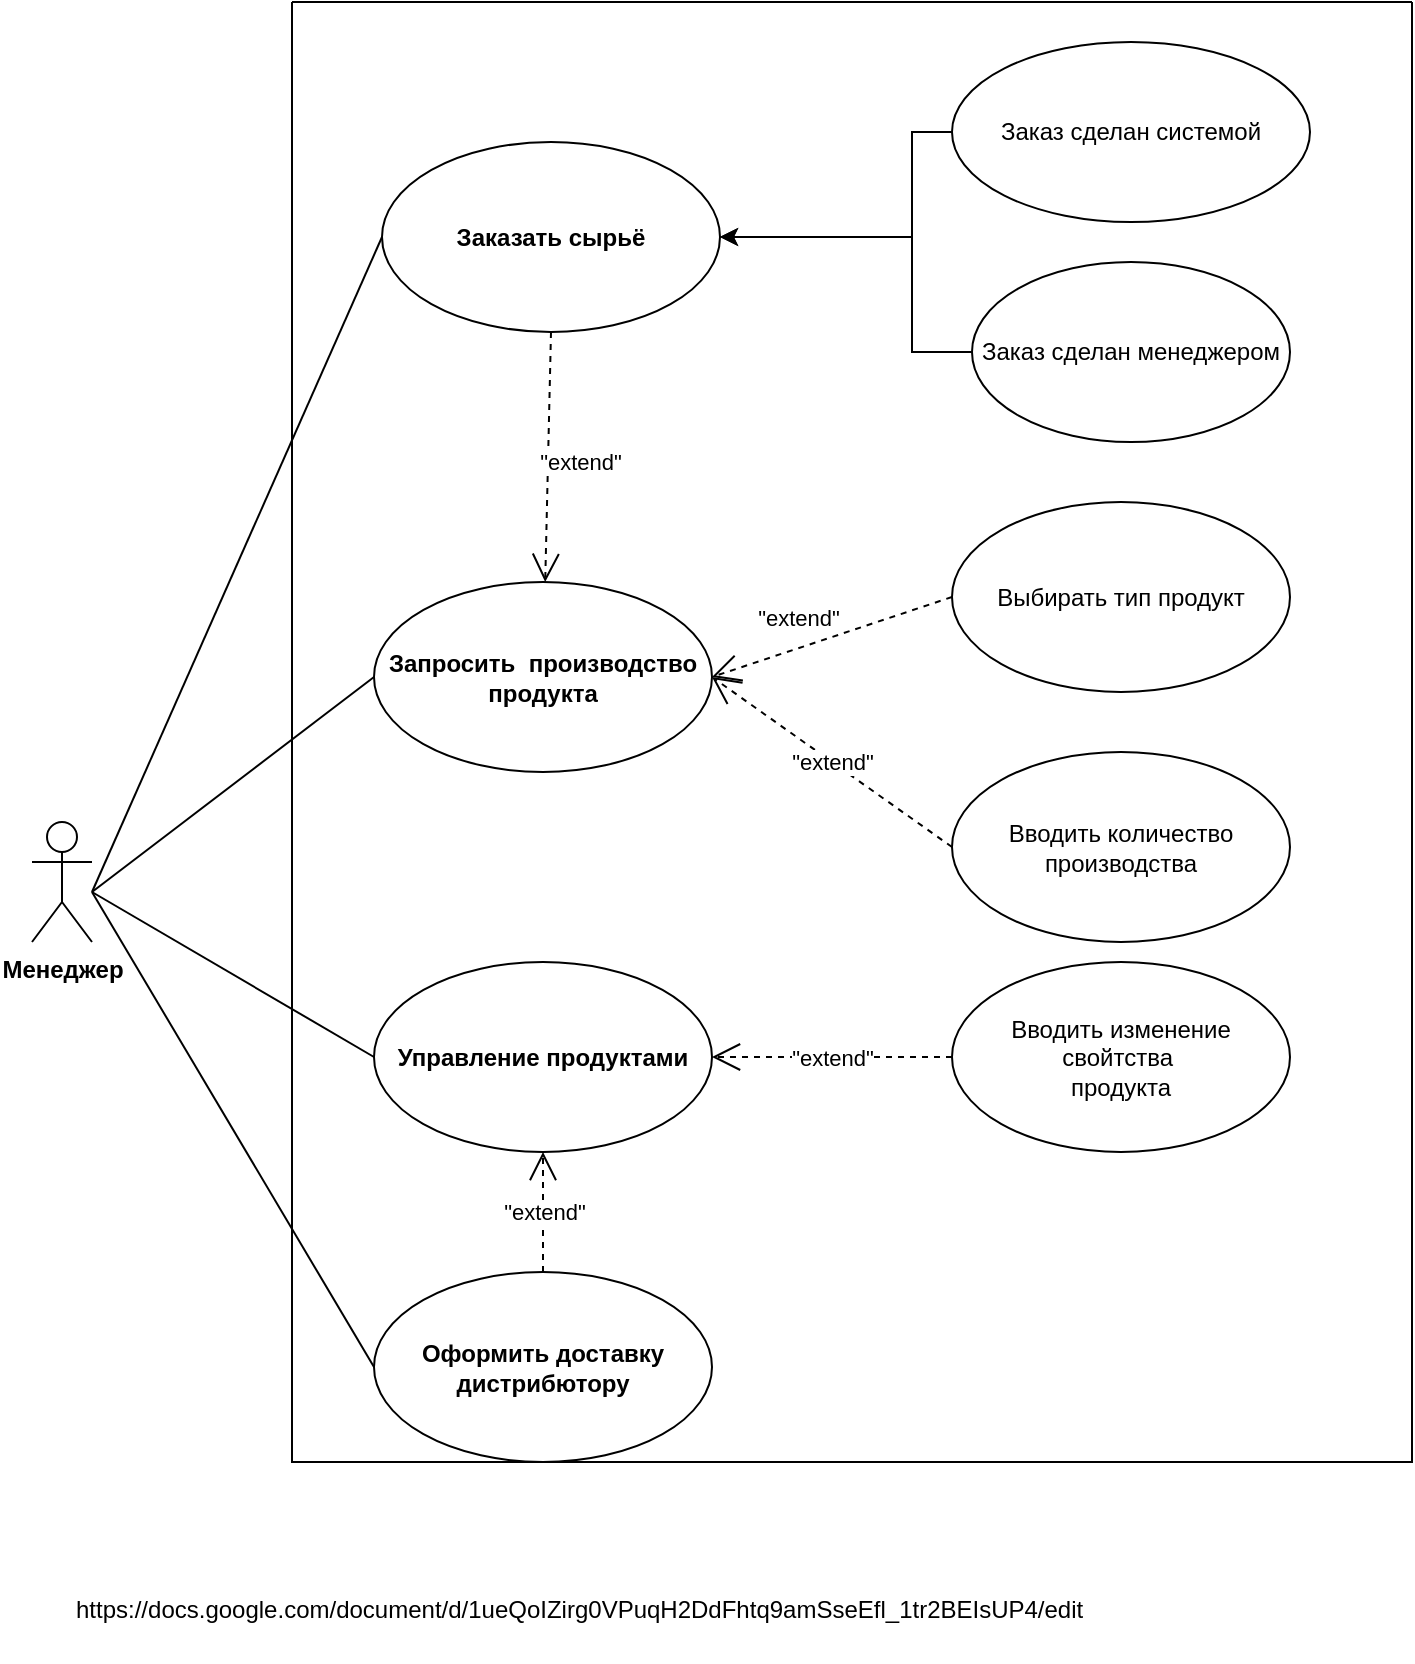 <mxfile version="22.0.0" type="device" pages="2">
  <diagram name="Page-1" id="51vcLLGkj3TvmhFwp4N6">
    <mxGraphModel dx="1501" dy="713" grid="1" gridSize="10" guides="1" tooltips="1" connect="1" arrows="1" fold="1" page="1" pageScale="1" pageWidth="850" pageHeight="1100" math="0" shadow="0">
      <root>
        <mxCell id="0" />
        <mxCell id="1" parent="0" />
        <mxCell id="6SahIN6AwEiKWJJaRVGE-1" value="Менеджер" style="shape=umlActor;verticalLabelPosition=bottom;verticalAlign=top;html=1;fontStyle=1" vertex="1" parent="1">
          <mxGeometry x="120" y="580" width="30" height="60" as="geometry" />
        </mxCell>
        <mxCell id="6SahIN6AwEiKWJJaRVGE-12" value="" style="endArrow=none;html=1;rounded=0;exitX=0.5;exitY=0.5;exitDx=0;exitDy=0;exitPerimeter=0;entryX=0;entryY=0.5;entryDx=0;entryDy=0;" edge="1" parent="1" target="6SahIN6AwEiKWJJaRVGE-5">
          <mxGeometry width="50" height="50" relative="1" as="geometry">
            <mxPoint x="150" y="615" as="sourcePoint" />
            <mxPoint x="315" y="492.5" as="targetPoint" />
          </mxGeometry>
        </mxCell>
        <mxCell id="0QLN2xNFQZ-OHUZJd2em-3" value="" style="endArrow=none;html=1;rounded=0;exitX=0.5;exitY=0.5;exitDx=0;exitDy=0;exitPerimeter=0;entryX=0;entryY=0.5;entryDx=0;entryDy=0;" edge="1" parent="1" target="0QLN2xNFQZ-OHUZJd2em-1">
          <mxGeometry width="50" height="50" relative="1" as="geometry">
            <mxPoint x="150" y="615" as="sourcePoint" />
            <mxPoint x="565" y="572.5" as="targetPoint" />
          </mxGeometry>
        </mxCell>
        <mxCell id="0QLN2xNFQZ-OHUZJd2em-7" value="" style="endArrow=none;html=1;rounded=0;exitX=0.5;exitY=0.5;exitDx=0;exitDy=0;exitPerimeter=0;entryX=0;entryY=0.5;entryDx=0;entryDy=0;" edge="1" parent="1" target="0QLN2xNFQZ-OHUZJd2em-6">
          <mxGeometry width="50" height="50" relative="1" as="geometry">
            <mxPoint x="150" y="615" as="sourcePoint" />
            <mxPoint x="355" y="702.5" as="targetPoint" />
          </mxGeometry>
        </mxCell>
        <mxCell id="0QLN2xNFQZ-OHUZJd2em-9" value="" style="swimlane;startSize=0;" vertex="1" parent="1">
          <mxGeometry x="250" y="170" width="560" height="730" as="geometry">
            <mxRectangle x="180" y="20" width="50" height="40" as="alternateBounds" />
          </mxGeometry>
        </mxCell>
        <mxCell id="6SahIN6AwEiKWJJaRVGE-6" value="Выбирать тип продукт" style="ellipse;whiteSpace=wrap;html=1;" vertex="1" parent="0QLN2xNFQZ-OHUZJd2em-9">
          <mxGeometry x="330" y="250" width="169" height="95" as="geometry" />
        </mxCell>
        <mxCell id="6SahIN6AwEiKWJJaRVGE-7" value="Вводить количество&lt;br&gt;производства" style="ellipse;whiteSpace=wrap;html=1;" vertex="1" parent="0QLN2xNFQZ-OHUZJd2em-9">
          <mxGeometry x="330" y="375" width="169" height="95" as="geometry" />
        </mxCell>
        <mxCell id="0QLN2xNFQZ-OHUZJd2em-4" value="Вводить изменение свойтства&amp;nbsp;&lt;br&gt;продукта" style="ellipse;whiteSpace=wrap;html=1;" vertex="1" parent="0QLN2xNFQZ-OHUZJd2em-9">
          <mxGeometry x="330" y="480" width="169" height="95" as="geometry" />
        </mxCell>
        <mxCell id="0QLN2xNFQZ-OHUZJd2em-32" style="edgeStyle=orthogonalEdgeStyle;rounded=0;orthogonalLoop=1;jettySize=auto;html=1;entryX=1;entryY=0.5;entryDx=0;entryDy=0;" edge="1" parent="0QLN2xNFQZ-OHUZJd2em-9" source="0QLN2xNFQZ-OHUZJd2em-16" target="6SahIN6AwEiKWJJaRVGE-17">
          <mxGeometry relative="1" as="geometry">
            <Array as="points">
              <mxPoint x="310" y="65" />
              <mxPoint x="310" y="117" />
            </Array>
          </mxGeometry>
        </mxCell>
        <mxCell id="0QLN2xNFQZ-OHUZJd2em-16" value="Заказ сделан системой" style="ellipse;whiteSpace=wrap;html=1;" vertex="1" parent="0QLN2xNFQZ-OHUZJd2em-9">
          <mxGeometry x="330" y="20" width="179" height="90" as="geometry" />
        </mxCell>
        <mxCell id="6SahIN6AwEiKWJJaRVGE-17" value="&lt;b&gt;Заказать сырьё&lt;/b&gt;" style="ellipse;whiteSpace=wrap;html=1;" vertex="1" parent="0QLN2xNFQZ-OHUZJd2em-9">
          <mxGeometry x="45" y="70" width="169" height="95" as="geometry" />
        </mxCell>
        <mxCell id="6SahIN6AwEiKWJJaRVGE-5" value="&lt;b&gt;Запросить&amp;nbsp; производство продукта&lt;/b&gt;" style="ellipse;whiteSpace=wrap;html=1;" vertex="1" parent="0QLN2xNFQZ-OHUZJd2em-9">
          <mxGeometry x="41" y="290" width="169" height="95" as="geometry" />
        </mxCell>
        <mxCell id="6SahIN6AwEiKWJJaRVGE-14" value="&quot;extend&quot;" style="endArrow=open;endSize=12;dashed=1;html=1;rounded=0;entryX=1;entryY=0.5;entryDx=0;entryDy=0;exitX=0;exitY=0.5;exitDx=0;exitDy=0;" edge="1" parent="0QLN2xNFQZ-OHUZJd2em-9" source="6SahIN6AwEiKWJJaRVGE-7" target="6SahIN6AwEiKWJJaRVGE-5">
          <mxGeometry width="160" relative="1" as="geometry">
            <mxPoint x="305" y="127.5" as="sourcePoint" />
            <mxPoint x="199" y="188.5" as="targetPoint" />
          </mxGeometry>
        </mxCell>
        <mxCell id="6SahIN6AwEiKWJJaRVGE-15" value="&quot;extend&quot;" style="endArrow=open;endSize=12;dashed=1;html=1;rounded=0;exitX=0.5;exitY=1;exitDx=0;exitDy=0;" edge="1" parent="0QLN2xNFQZ-OHUZJd2em-9" source="6SahIN6AwEiKWJJaRVGE-17" target="6SahIN6AwEiKWJJaRVGE-5">
          <mxGeometry x="0.035" y="16" width="160" relative="1" as="geometry">
            <mxPoint x="315" y="137.5" as="sourcePoint" />
            <mxPoint x="209" y="198.5" as="targetPoint" />
            <mxPoint as="offset" />
          </mxGeometry>
        </mxCell>
        <mxCell id="6SahIN6AwEiKWJJaRVGE-13" value="&quot;extend&quot;" style="endArrow=open;endSize=12;dashed=1;html=1;rounded=0;exitX=0;exitY=0.5;exitDx=0;exitDy=0;entryX=1;entryY=0.5;entryDx=0;entryDy=0;" edge="1" parent="0QLN2xNFQZ-OHUZJd2em-9" source="6SahIN6AwEiKWJJaRVGE-6" target="6SahIN6AwEiKWJJaRVGE-5">
          <mxGeometry x="0.206" y="-14" width="160" relative="1" as="geometry">
            <mxPoint x="155" y="232.5" as="sourcePoint" />
            <mxPoint x="175" y="221.5" as="targetPoint" />
            <mxPoint as="offset" />
          </mxGeometry>
        </mxCell>
        <mxCell id="0QLN2xNFQZ-OHUZJd2em-1" value="&lt;b&gt;Управление продуктами&lt;/b&gt;" style="ellipse;whiteSpace=wrap;html=1;" vertex="1" parent="0QLN2xNFQZ-OHUZJd2em-9">
          <mxGeometry x="41" y="480" width="169" height="95" as="geometry" />
        </mxCell>
        <mxCell id="0QLN2xNFQZ-OHUZJd2em-5" value="&quot;extend&quot;" style="endArrow=open;endSize=12;dashed=1;html=1;rounded=0;entryX=1;entryY=0.5;entryDx=0;entryDy=0;exitX=0;exitY=0.5;exitDx=0;exitDy=0;" edge="1" parent="0QLN2xNFQZ-OHUZJd2em-9" source="0QLN2xNFQZ-OHUZJd2em-4" target="0QLN2xNFQZ-OHUZJd2em-1">
          <mxGeometry width="160" relative="1" as="geometry">
            <mxPoint x="315" y="270.5" as="sourcePoint" />
            <mxPoint x="224" y="270.5" as="targetPoint" />
          </mxGeometry>
        </mxCell>
        <mxCell id="0QLN2xNFQZ-OHUZJd2em-6" value="&lt;b&gt;Оформить доставку&lt;br&gt;дистрибютору&lt;/b&gt;" style="ellipse;whiteSpace=wrap;html=1;" vertex="1" parent="0QLN2xNFQZ-OHUZJd2em-9">
          <mxGeometry x="41" y="635" width="169" height="95" as="geometry" />
        </mxCell>
        <mxCell id="0QLN2xNFQZ-OHUZJd2em-8" value="&quot;extend&quot;" style="endArrow=open;endSize=12;dashed=1;html=1;rounded=0;entryX=0.5;entryY=1;entryDx=0;entryDy=0;exitX=0.5;exitY=0;exitDx=0;exitDy=0;" edge="1" parent="0QLN2xNFQZ-OHUZJd2em-9" source="0QLN2xNFQZ-OHUZJd2em-6" target="0QLN2xNFQZ-OHUZJd2em-1">
          <mxGeometry width="160" relative="1" as="geometry">
            <mxPoint x="305" y="422.5" as="sourcePoint" />
            <mxPoint x="224" y="422.5" as="targetPoint" />
          </mxGeometry>
        </mxCell>
        <mxCell id="0QLN2xNFQZ-OHUZJd2em-31" style="edgeStyle=orthogonalEdgeStyle;rounded=0;orthogonalLoop=1;jettySize=auto;html=1;entryX=1;entryY=0.5;entryDx=0;entryDy=0;" edge="1" parent="0QLN2xNFQZ-OHUZJd2em-9" source="0QLN2xNFQZ-OHUZJd2em-20" target="6SahIN6AwEiKWJJaRVGE-17">
          <mxGeometry relative="1" as="geometry">
            <Array as="points">
              <mxPoint x="310" y="175" />
              <mxPoint x="310" y="117" />
            </Array>
          </mxGeometry>
        </mxCell>
        <mxCell id="0QLN2xNFQZ-OHUZJd2em-20" value="Заказ сделан менеджером" style="ellipse;whiteSpace=wrap;html=1;" vertex="1" parent="0QLN2xNFQZ-OHUZJd2em-9">
          <mxGeometry x="340" y="130" width="159" height="90" as="geometry" />
        </mxCell>
        <mxCell id="0QLN2xNFQZ-OHUZJd2em-11" value="" style="endArrow=none;html=1;rounded=0;entryX=0;entryY=0.5;entryDx=0;entryDy=0;exitX=0.5;exitY=0.5;exitDx=0;exitDy=0;exitPerimeter=0;" edge="1" parent="1" target="6SahIN6AwEiKWJJaRVGE-17">
          <mxGeometry width="50" height="50" relative="1" as="geometry">
            <mxPoint x="150" y="615" as="sourcePoint" />
            <mxPoint x="355" y="550.5" as="targetPoint" />
          </mxGeometry>
        </mxCell>
        <UserObject label="https://docs.google.com/document/d/1ueQoIZirg0VPuqH2DdFhtq9amSseEfl_1tr2BEIsUP4/edit" link="https://docs.google.com/document/d/1ueQoIZirg0VPuqH2DdFhtq9amSseEfl_1tr2BEIsUP4/edit" id="0QLN2xNFQZ-OHUZJd2em-33">
          <mxCell style="text;whiteSpace=wrap;" vertex="1" parent="1">
            <mxGeometry x="140" y="960" width="560" height="40" as="geometry" />
          </mxCell>
        </UserObject>
      </root>
    </mxGraphModel>
  </diagram>
  <diagram id="CbOyvHo9jyXQnSb7Mpkq" name="Page-2">
    <mxGraphModel dx="1276" dy="606" grid="1" gridSize="10" guides="1" tooltips="1" connect="1" arrows="1" fold="1" page="1" pageScale="1" pageWidth="850" pageHeight="1100" math="0" shadow="0">
      <root>
        <mxCell id="0" />
        <mxCell id="1" parent="0" />
      </root>
    </mxGraphModel>
  </diagram>
</mxfile>
